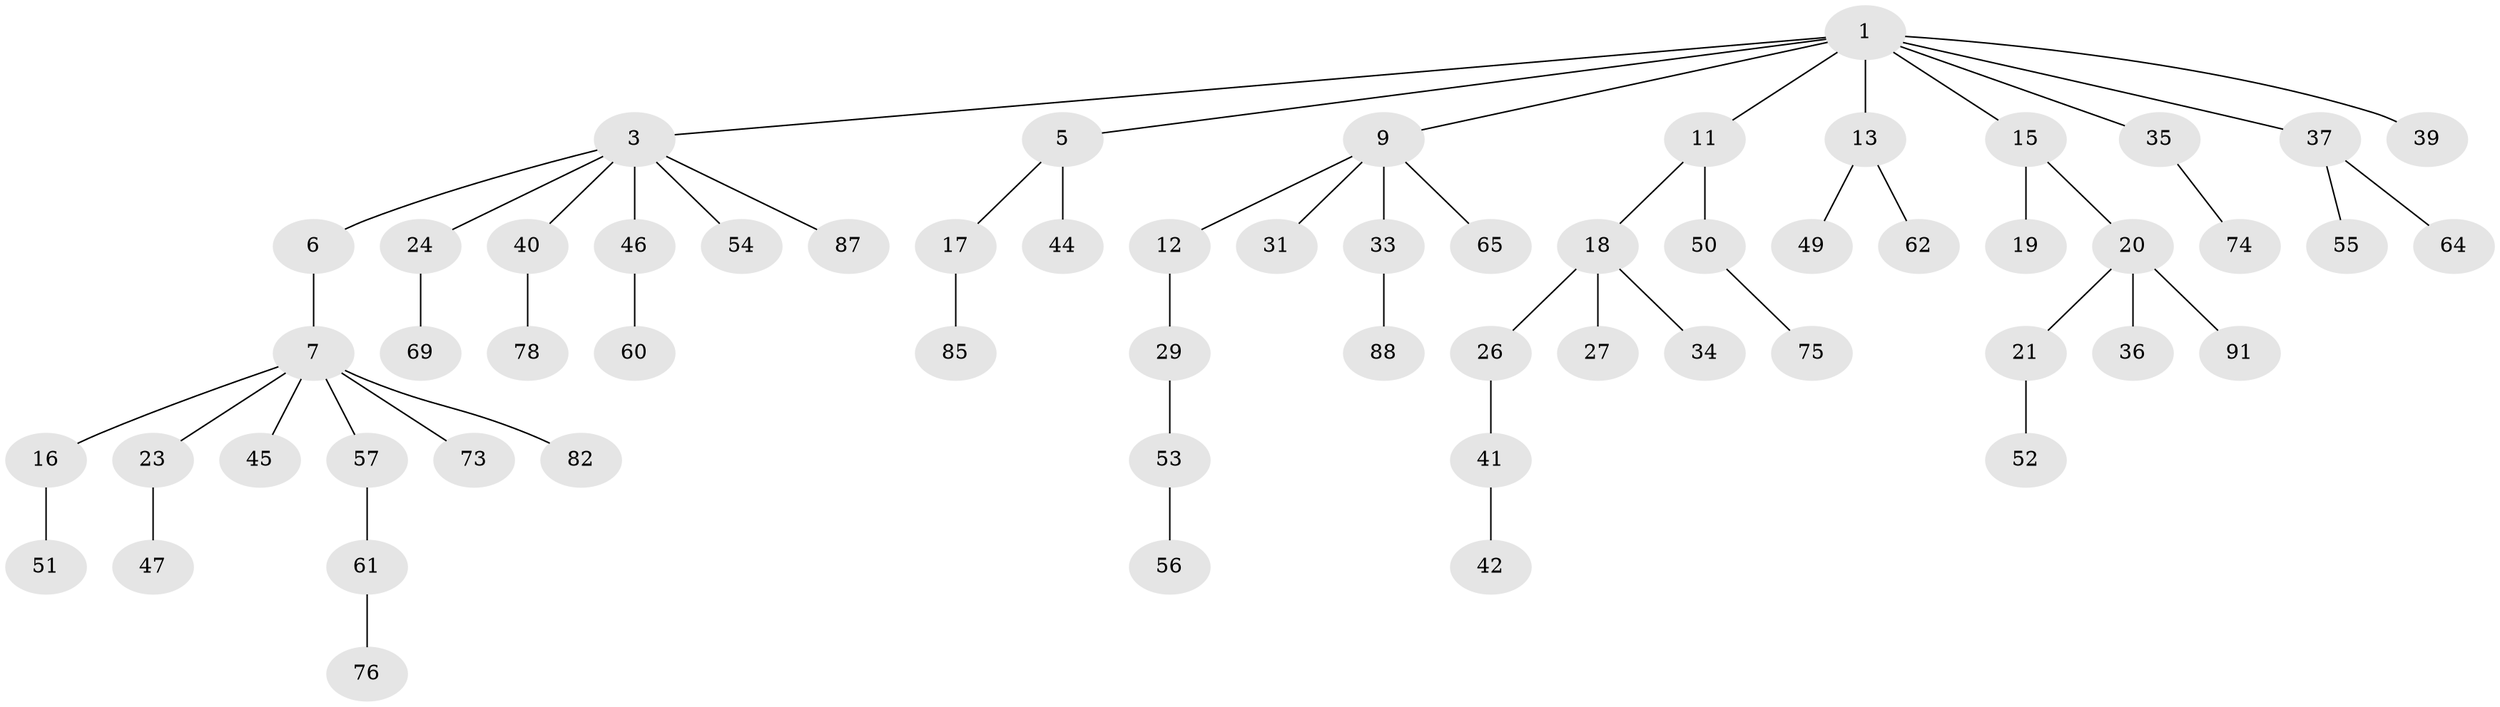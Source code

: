 // original degree distribution, {2: 0.21, 9: 0.01, 5: 0.06, 3: 0.12, 4: 0.07, 1: 0.53}
// Generated by graph-tools (version 1.1) at 2025/19/03/04/25 18:19:18]
// undirected, 60 vertices, 59 edges
graph export_dot {
graph [start="1"]
  node [color=gray90,style=filled];
  1 [super="+2"];
  3 [super="+4+8"];
  5 [super="+70"];
  6;
  7 [super="+10+43+67"];
  9 [super="+22+14+48"];
  11;
  12;
  13 [super="+32+25+83+84"];
  15 [super="+99+98"];
  16 [super="+86+66"];
  17;
  18;
  19;
  20;
  21 [super="+38"];
  23;
  24;
  26 [super="+30"];
  27;
  29 [super="+94"];
  31;
  33;
  34;
  35 [super="+63"];
  36;
  37 [super="+58"];
  39;
  40;
  41;
  42;
  44 [super="+95"];
  45 [super="+72+80"];
  46;
  47;
  49;
  50;
  51;
  52;
  53;
  54;
  55;
  56;
  57 [super="+93+77+59"];
  60 [super="+81"];
  61;
  62;
  64;
  65;
  69 [super="+79"];
  73;
  74;
  75;
  76;
  78 [super="+100+97"];
  82 [super="+90"];
  85;
  87;
  88 [super="+92"];
  91;
  1 -- 5;
  1 -- 3;
  1 -- 35;
  1 -- 37;
  1 -- 39;
  1 -- 9;
  1 -- 11;
  1 -- 13;
  1 -- 15;
  3 -- 6;
  3 -- 87;
  3 -- 40;
  3 -- 46;
  3 -- 24;
  3 -- 54;
  5 -- 17;
  5 -- 44;
  6 -- 7;
  7 -- 16;
  7 -- 82;
  7 -- 23;
  7 -- 73;
  7 -- 57;
  7 -- 45;
  9 -- 12;
  9 -- 65;
  9 -- 31;
  9 -- 33;
  11 -- 18;
  11 -- 50;
  12 -- 29;
  13 -- 49;
  13 -- 62;
  15 -- 19;
  15 -- 20;
  16 -- 51;
  17 -- 85;
  18 -- 26;
  18 -- 27;
  18 -- 34;
  20 -- 21;
  20 -- 36;
  20 -- 91;
  21 -- 52;
  23 -- 47;
  24 -- 69;
  26 -- 41;
  29 -- 53;
  33 -- 88;
  35 -- 74;
  37 -- 55;
  37 -- 64;
  40 -- 78;
  41 -- 42;
  46 -- 60;
  50 -- 75;
  53 -- 56;
  57 -- 61;
  61 -- 76;
}
